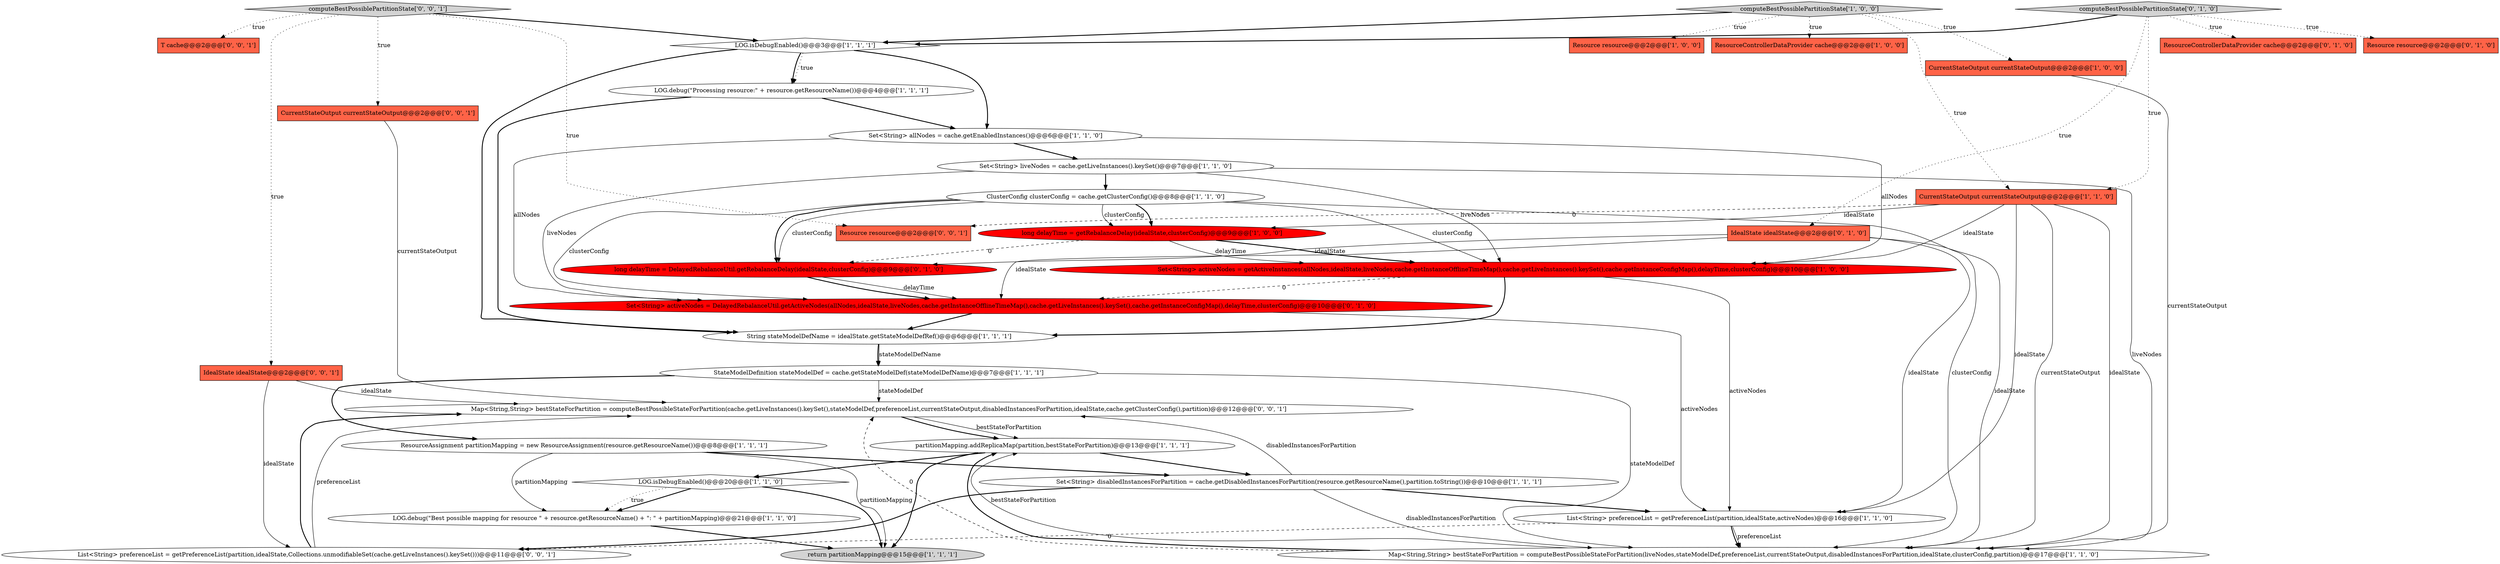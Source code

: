 digraph {
32 [style = filled, label = "computeBestPossiblePartitionState['0', '0', '1']", fillcolor = lightgray, shape = diamond image = "AAA0AAABBB3BBB"];
33 [style = filled, label = "T cache@@@2@@@['0', '0', '1']", fillcolor = tomato, shape = box image = "AAA0AAABBB3BBB"];
12 [style = filled, label = "Set<String> activeNodes = getActiveInstances(allNodes,idealState,liveNodes,cache.getInstanceOfflineTimeMap(),cache.getLiveInstances().keySet(),cache.getInstanceConfigMap(),delayTime,clusterConfig)@@@10@@@['1', '0', '0']", fillcolor = red, shape = ellipse image = "AAA1AAABBB1BBB"];
10 [style = filled, label = "computeBestPossiblePartitionState['1', '0', '0']", fillcolor = lightgray, shape = diamond image = "AAA0AAABBB1BBB"];
1 [style = filled, label = "CurrentStateOutput currentStateOutput@@@2@@@['1', '0', '0']", fillcolor = tomato, shape = box image = "AAA0AAABBB1BBB"];
14 [style = filled, label = "LOG.debug(\"Best possible mapping for resource \" + resource.getResourceName() + \": \" + partitionMapping)@@@21@@@['1', '1', '0']", fillcolor = white, shape = ellipse image = "AAA0AAABBB1BBB"];
23 [style = filled, label = "Set<String> activeNodes = DelayedRebalanceUtil.getActiveNodes(allNodes,idealState,liveNodes,cache.getInstanceOfflineTimeMap(),cache.getLiveInstances().keySet(),cache.getInstanceConfigMap(),delayTime,clusterConfig)@@@10@@@['0', '1', '0']", fillcolor = red, shape = ellipse image = "AAA1AAABBB2BBB"];
9 [style = filled, label = "Resource resource@@@2@@@['1', '0', '0']", fillcolor = tomato, shape = box image = "AAA0AAABBB1BBB"];
18 [style = filled, label = "ClusterConfig clusterConfig = cache.getClusterConfig()@@@8@@@['1', '1', '0']", fillcolor = white, shape = ellipse image = "AAA0AAABBB1BBB"];
26 [style = filled, label = "computeBestPossiblePartitionState['0', '1', '0']", fillcolor = lightgray, shape = diamond image = "AAA0AAABBB2BBB"];
20 [style = filled, label = "List<String> preferenceList = getPreferenceList(partition,idealState,activeNodes)@@@16@@@['1', '1', '0']", fillcolor = white, shape = ellipse image = "AAA0AAABBB1BBB"];
13 [style = filled, label = "String stateModelDefName = idealState.getStateModelDefRef()@@@6@@@['1', '1', '1']", fillcolor = white, shape = ellipse image = "AAA0AAABBB1BBB"];
30 [style = filled, label = "Map<String,String> bestStateForPartition = computeBestPossibleStateForPartition(cache.getLiveInstances().keySet(),stateModelDef,preferenceList,currentStateOutput,disabledInstancesForPartition,idealState,cache.getClusterConfig(),partition)@@@12@@@['0', '0', '1']", fillcolor = white, shape = ellipse image = "AAA0AAABBB3BBB"];
3 [style = filled, label = "partitionMapping.addReplicaMap(partition,bestStateForPartition)@@@13@@@['1', '1', '1']", fillcolor = white, shape = ellipse image = "AAA0AAABBB1BBB"];
25 [style = filled, label = "ResourceControllerDataProvider cache@@@2@@@['0', '1', '0']", fillcolor = tomato, shape = box image = "AAA0AAABBB2BBB"];
29 [style = filled, label = "List<String> preferenceList = getPreferenceList(partition,idealState,Collections.unmodifiableSet(cache.getLiveInstances().keySet()))@@@11@@@['0', '0', '1']", fillcolor = white, shape = ellipse image = "AAA0AAABBB3BBB"];
6 [style = filled, label = "ResourceAssignment partitionMapping = new ResourceAssignment(resource.getResourceName())@@@8@@@['1', '1', '1']", fillcolor = white, shape = ellipse image = "AAA0AAABBB1BBB"];
27 [style = filled, label = "Resource resource@@@2@@@['0', '1', '0']", fillcolor = tomato, shape = box image = "AAA0AAABBB2BBB"];
2 [style = filled, label = "Set<String> disabledInstancesForPartition = cache.getDisabledInstancesForPartition(resource.getResourceName(),partition.toString())@@@10@@@['1', '1', '1']", fillcolor = white, shape = ellipse image = "AAA0AAABBB1BBB"];
0 [style = filled, label = "long delayTime = getRebalanceDelay(idealState,clusterConfig)@@@9@@@['1', '0', '0']", fillcolor = red, shape = ellipse image = "AAA1AAABBB1BBB"];
22 [style = filled, label = "long delayTime = DelayedRebalanceUtil.getRebalanceDelay(idealState,clusterConfig)@@@9@@@['0', '1', '0']", fillcolor = red, shape = ellipse image = "AAA1AAABBB2BBB"];
5 [style = filled, label = "Set<String> liveNodes = cache.getLiveInstances().keySet()@@@7@@@['1', '1', '0']", fillcolor = white, shape = ellipse image = "AAA0AAABBB1BBB"];
19 [style = filled, label = "Set<String> allNodes = cache.getEnabledInstances()@@@6@@@['1', '1', '0']", fillcolor = white, shape = ellipse image = "AAA0AAABBB1BBB"];
7 [style = filled, label = "Map<String,String> bestStateForPartition = computeBestPossibleStateForPartition(liveNodes,stateModelDef,preferenceList,currentStateOutput,disabledInstancesForPartition,idealState,clusterConfig,partition)@@@17@@@['1', '1', '0']", fillcolor = white, shape = ellipse image = "AAA0AAABBB1BBB"];
8 [style = filled, label = "ResourceControllerDataProvider cache@@@2@@@['1', '0', '0']", fillcolor = tomato, shape = box image = "AAA0AAABBB1BBB"];
4 [style = filled, label = "LOG.isDebugEnabled()@@@20@@@['1', '1', '0']", fillcolor = white, shape = diamond image = "AAA0AAABBB1BBB"];
34 [style = filled, label = "Resource resource@@@2@@@['0', '0', '1']", fillcolor = tomato, shape = box image = "AAA0AAABBB3BBB"];
17 [style = filled, label = "LOG.debug(\"Processing resource:\" + resource.getResourceName())@@@4@@@['1', '1', '1']", fillcolor = white, shape = ellipse image = "AAA0AAABBB1BBB"];
11 [style = filled, label = "CurrentStateOutput currentStateOutput@@@2@@@['1', '1', '0']", fillcolor = tomato, shape = box image = "AAA0AAABBB1BBB"];
31 [style = filled, label = "CurrentStateOutput currentStateOutput@@@2@@@['0', '0', '1']", fillcolor = tomato, shape = box image = "AAA0AAABBB3BBB"];
28 [style = filled, label = "IdealState idealState@@@2@@@['0', '0', '1']", fillcolor = tomato, shape = box image = "AAA0AAABBB3BBB"];
15 [style = filled, label = "StateModelDefinition stateModelDef = cache.getStateModelDef(stateModelDefName)@@@7@@@['1', '1', '1']", fillcolor = white, shape = ellipse image = "AAA0AAABBB1BBB"];
24 [style = filled, label = "IdealState idealState@@@2@@@['0', '1', '0']", fillcolor = tomato, shape = box image = "AAA0AAABBB2BBB"];
21 [style = filled, label = "return partitionMapping@@@15@@@['1', '1', '1']", fillcolor = lightgray, shape = ellipse image = "AAA0AAABBB1BBB"];
16 [style = filled, label = "LOG.isDebugEnabled()@@@3@@@['1', '1', '1']", fillcolor = white, shape = diamond image = "AAA0AAABBB1BBB"];
10->8 [style = dotted, label="true"];
32->28 [style = dotted, label="true"];
29->30 [style = bold, label=""];
2->7 [style = solid, label="disabledInstancesForPartition"];
16->17 [style = dotted, label="true"];
18->22 [style = solid, label="clusterConfig"];
3->4 [style = bold, label=""];
19->5 [style = bold, label=""];
19->23 [style = solid, label="allNodes"];
18->22 [style = bold, label=""];
23->13 [style = bold, label=""];
26->24 [style = dotted, label="true"];
30->3 [style = solid, label="bestStateForPartition"];
10->1 [style = dotted, label="true"];
18->0 [style = bold, label=""];
11->20 [style = solid, label="idealState"];
2->20 [style = bold, label=""];
18->7 [style = solid, label="clusterConfig"];
24->22 [style = solid, label="idealState"];
13->15 [style = solid, label="stateModelDefName"];
12->20 [style = solid, label="activeNodes"];
4->21 [style = bold, label=""];
5->7 [style = solid, label="liveNodes"];
16->17 [style = bold, label=""];
16->19 [style = bold, label=""];
22->23 [style = bold, label=""];
15->30 [style = solid, label="stateModelDef"];
20->29 [style = dashed, label="0"];
11->7 [style = solid, label="currentStateOutput"];
15->7 [style = solid, label="stateModelDef"];
6->2 [style = bold, label=""];
26->16 [style = bold, label=""];
3->2 [style = bold, label=""];
11->0 [style = solid, label="idealState"];
24->20 [style = solid, label="idealState"];
13->15 [style = bold, label=""];
20->7 [style = bold, label=""];
23->20 [style = solid, label="activeNodes"];
0->12 [style = solid, label="delayTime"];
14->21 [style = bold, label=""];
32->31 [style = dotted, label="true"];
6->14 [style = solid, label="partitionMapping"];
4->14 [style = bold, label=""];
11->12 [style = solid, label="idealState"];
16->13 [style = bold, label=""];
31->30 [style = solid, label="currentStateOutput"];
12->23 [style = dashed, label="0"];
32->34 [style = dotted, label="true"];
2->30 [style = solid, label="disabledInstancesForPartition"];
11->34 [style = dashed, label="0"];
26->27 [style = dotted, label="true"];
0->12 [style = bold, label=""];
5->18 [style = bold, label=""];
32->16 [style = bold, label=""];
10->9 [style = dotted, label="true"];
18->0 [style = solid, label="clusterConfig"];
24->23 [style = solid, label="idealState"];
32->33 [style = dotted, label="true"];
12->13 [style = bold, label=""];
10->16 [style = bold, label=""];
30->3 [style = bold, label=""];
10->11 [style = dotted, label="true"];
3->21 [style = bold, label=""];
17->13 [style = bold, label=""];
5->12 [style = solid, label="liveNodes"];
26->11 [style = dotted, label="true"];
20->7 [style = solid, label="preferenceList"];
7->3 [style = solid, label="bestStateForPartition"];
24->7 [style = solid, label="idealState"];
28->29 [style = solid, label="idealState"];
11->7 [style = solid, label="idealState"];
22->23 [style = solid, label="delayTime"];
18->23 [style = solid, label="clusterConfig"];
29->30 [style = solid, label="preferenceList"];
18->12 [style = solid, label="clusterConfig"];
26->25 [style = dotted, label="true"];
15->6 [style = bold, label=""];
4->14 [style = dotted, label="true"];
0->22 [style = dashed, label="0"];
17->19 [style = bold, label=""];
7->3 [style = bold, label=""];
1->7 [style = solid, label="currentStateOutput"];
5->23 [style = solid, label="liveNodes"];
7->30 [style = dashed, label="0"];
6->21 [style = solid, label="partitionMapping"];
2->29 [style = bold, label=""];
19->12 [style = solid, label="allNodes"];
28->30 [style = solid, label="idealState"];
}
